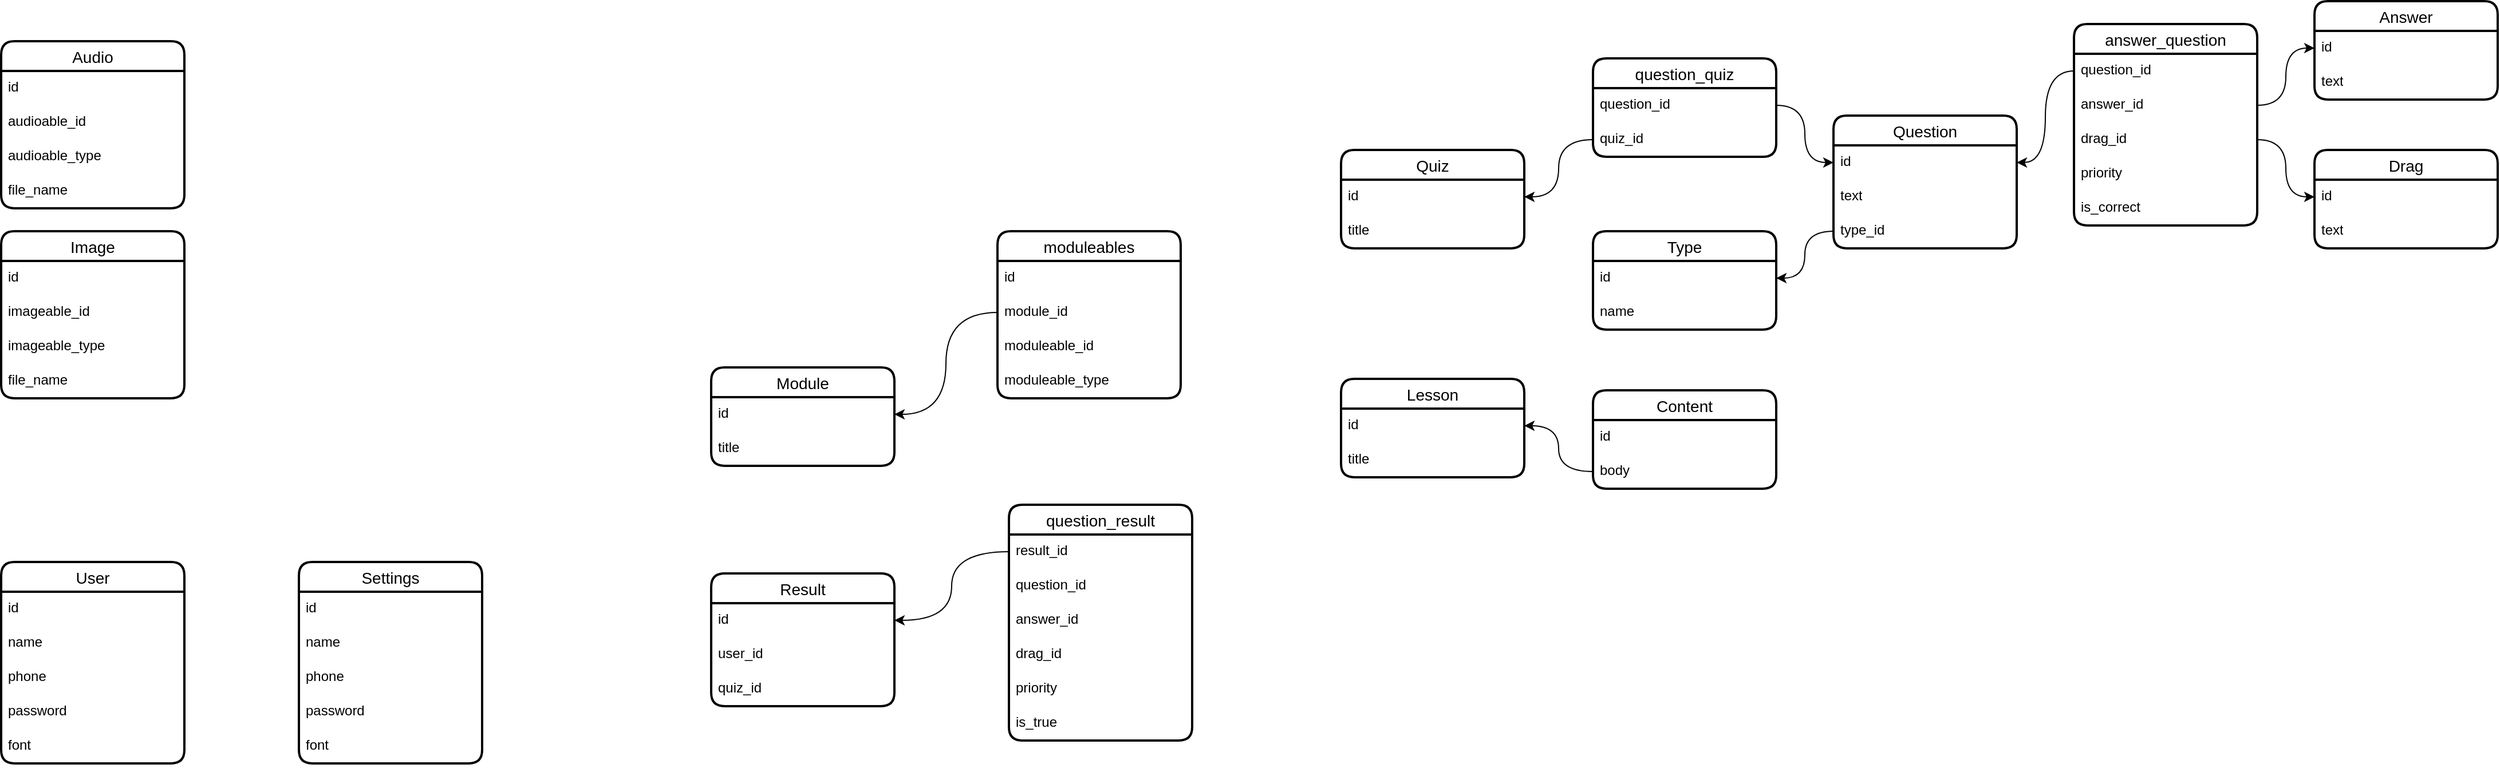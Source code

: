<mxfile version="22.0.4" type="github">
  <diagram name="Страница — 1" id="l952tXTDJv2I5u81VP_P">
    <mxGraphModel dx="1509" dy="789" grid="1" gridSize="10" guides="1" tooltips="1" connect="1" arrows="1" fold="1" page="1" pageScale="1" pageWidth="827" pageHeight="1169" math="0" shadow="0">
      <root>
        <mxCell id="0" />
        <mxCell id="1" parent="0" />
        <mxCell id="5lU2MvCnA9rc4x8VBAlA-1" value="User" style="swimlane;fontStyle=0;childLayout=stackLayout;horizontal=1;startSize=26;horizontalStack=0;resizeParent=1;resizeParentMax=0;resizeLast=0;collapsible=1;marginBottom=0;align=center;fontSize=14;strokeWidth=2;rounded=1;shadow=0;glass=0;swimlaneLine=1;" parent="1" vertex="1">
          <mxGeometry x="120" y="570" width="160" height="176" as="geometry" />
        </mxCell>
        <mxCell id="5lU2MvCnA9rc4x8VBAlA-2" value="id" style="text;strokeColor=none;fillColor=none;spacingLeft=4;spacingRight=4;overflow=hidden;rotatable=0;points=[[0,0.5],[1,0.5]];portConstraint=eastwest;fontSize=12;whiteSpace=wrap;html=1;" parent="5lU2MvCnA9rc4x8VBAlA-1" vertex="1">
          <mxGeometry y="26" width="160" height="30" as="geometry" />
        </mxCell>
        <mxCell id="5lU2MvCnA9rc4x8VBAlA-3" value="name" style="text;strokeColor=none;fillColor=none;spacingLeft=4;spacingRight=4;overflow=hidden;rotatable=0;points=[[0,0.5],[1,0.5]];portConstraint=eastwest;fontSize=12;whiteSpace=wrap;html=1;" parent="5lU2MvCnA9rc4x8VBAlA-1" vertex="1">
          <mxGeometry y="56" width="160" height="30" as="geometry" />
        </mxCell>
        <mxCell id="5lU2MvCnA9rc4x8VBAlA-4" value="phone" style="text;strokeColor=none;fillColor=none;spacingLeft=4;spacingRight=4;overflow=hidden;rotatable=0;points=[[0,0.5],[1,0.5]];portConstraint=eastwest;fontSize=12;whiteSpace=wrap;html=1;" parent="5lU2MvCnA9rc4x8VBAlA-1" vertex="1">
          <mxGeometry y="86" width="160" height="30" as="geometry" />
        </mxCell>
        <mxCell id="5lU2MvCnA9rc4x8VBAlA-5" value="password" style="text;strokeColor=none;fillColor=none;spacingLeft=4;spacingRight=4;overflow=hidden;rotatable=0;points=[[0,0.5],[1,0.5]];portConstraint=eastwest;fontSize=12;whiteSpace=wrap;html=1;" parent="5lU2MvCnA9rc4x8VBAlA-1" vertex="1">
          <mxGeometry y="116" width="160" height="30" as="geometry" />
        </mxCell>
        <mxCell id="5lU2MvCnA9rc4x8VBAlA-9" value="font" style="text;strokeColor=none;fillColor=none;spacingLeft=4;spacingRight=4;overflow=hidden;rotatable=0;points=[[0,0.5],[1,0.5]];portConstraint=eastwest;fontSize=12;whiteSpace=wrap;html=1;" parent="5lU2MvCnA9rc4x8VBAlA-1" vertex="1">
          <mxGeometry y="146" width="160" height="30" as="geometry" />
        </mxCell>
        <mxCell id="5lU2MvCnA9rc4x8VBAlA-10" value="Settings" style="swimlane;fontStyle=0;childLayout=stackLayout;horizontal=1;startSize=26;horizontalStack=0;resizeParent=1;resizeParentMax=0;resizeLast=0;collapsible=1;marginBottom=0;align=center;fontSize=14;strokeWidth=2;rounded=1;shadow=0;glass=0;swimlaneLine=1;" parent="1" vertex="1">
          <mxGeometry x="380" y="570" width="160" height="176" as="geometry" />
        </mxCell>
        <mxCell id="5lU2MvCnA9rc4x8VBAlA-11" value="id" style="text;strokeColor=none;fillColor=none;spacingLeft=4;spacingRight=4;overflow=hidden;rotatable=0;points=[[0,0.5],[1,0.5]];portConstraint=eastwest;fontSize=12;whiteSpace=wrap;html=1;" parent="5lU2MvCnA9rc4x8VBAlA-10" vertex="1">
          <mxGeometry y="26" width="160" height="30" as="geometry" />
        </mxCell>
        <mxCell id="5lU2MvCnA9rc4x8VBAlA-12" value="name" style="text;strokeColor=none;fillColor=none;spacingLeft=4;spacingRight=4;overflow=hidden;rotatable=0;points=[[0,0.5],[1,0.5]];portConstraint=eastwest;fontSize=12;whiteSpace=wrap;html=1;" parent="5lU2MvCnA9rc4x8VBAlA-10" vertex="1">
          <mxGeometry y="56" width="160" height="30" as="geometry" />
        </mxCell>
        <mxCell id="5lU2MvCnA9rc4x8VBAlA-13" value="phone" style="text;strokeColor=none;fillColor=none;spacingLeft=4;spacingRight=4;overflow=hidden;rotatable=0;points=[[0,0.5],[1,0.5]];portConstraint=eastwest;fontSize=12;whiteSpace=wrap;html=1;" parent="5lU2MvCnA9rc4x8VBAlA-10" vertex="1">
          <mxGeometry y="86" width="160" height="30" as="geometry" />
        </mxCell>
        <mxCell id="5lU2MvCnA9rc4x8VBAlA-14" value="password" style="text;strokeColor=none;fillColor=none;spacingLeft=4;spacingRight=4;overflow=hidden;rotatable=0;points=[[0,0.5],[1,0.5]];portConstraint=eastwest;fontSize=12;whiteSpace=wrap;html=1;" parent="5lU2MvCnA9rc4x8VBAlA-10" vertex="1">
          <mxGeometry y="116" width="160" height="30" as="geometry" />
        </mxCell>
        <mxCell id="5lU2MvCnA9rc4x8VBAlA-15" value="font" style="text;strokeColor=none;fillColor=none;spacingLeft=4;spacingRight=4;overflow=hidden;rotatable=0;points=[[0,0.5],[1,0.5]];portConstraint=eastwest;fontSize=12;whiteSpace=wrap;html=1;" parent="5lU2MvCnA9rc4x8VBAlA-10" vertex="1">
          <mxGeometry y="146" width="160" height="30" as="geometry" />
        </mxCell>
        <mxCell id="5lU2MvCnA9rc4x8VBAlA-16" value="Question" style="swimlane;fontStyle=0;childLayout=stackLayout;horizontal=1;startSize=26;horizontalStack=0;resizeParent=1;resizeParentMax=0;resizeLast=0;collapsible=1;marginBottom=0;align=center;fontSize=14;strokeWidth=2;rounded=1;shadow=0;glass=0;swimlaneLine=1;" parent="1" vertex="1">
          <mxGeometry x="1720" y="180" width="160" height="116" as="geometry" />
        </mxCell>
        <mxCell id="5lU2MvCnA9rc4x8VBAlA-17" value="id" style="text;strokeColor=none;fillColor=none;spacingLeft=4;spacingRight=4;overflow=hidden;rotatable=0;points=[[0,0.5],[1,0.5]];portConstraint=eastwest;fontSize=12;whiteSpace=wrap;html=1;" parent="5lU2MvCnA9rc4x8VBAlA-16" vertex="1">
          <mxGeometry y="26" width="160" height="30" as="geometry" />
        </mxCell>
        <mxCell id="5lU2MvCnA9rc4x8VBAlA-18" value="text" style="text;strokeColor=none;fillColor=none;spacingLeft=4;spacingRight=4;overflow=hidden;rotatable=0;points=[[0,0.5],[1,0.5]];portConstraint=eastwest;fontSize=12;whiteSpace=wrap;html=1;" parent="5lU2MvCnA9rc4x8VBAlA-16" vertex="1">
          <mxGeometry y="56" width="160" height="30" as="geometry" />
        </mxCell>
        <mxCell id="5lU2MvCnA9rc4x8VBAlA-31" value="type_id" style="text;strokeColor=none;fillColor=none;spacingLeft=4;spacingRight=4;overflow=hidden;rotatable=0;points=[[0,0.5],[1,0.5]];portConstraint=eastwest;fontSize=12;whiteSpace=wrap;html=1;" parent="5lU2MvCnA9rc4x8VBAlA-16" vertex="1">
          <mxGeometry y="86" width="160" height="30" as="geometry" />
        </mxCell>
        <mxCell id="5lU2MvCnA9rc4x8VBAlA-22" value="Answer" style="swimlane;fontStyle=0;childLayout=stackLayout;horizontal=1;startSize=26;horizontalStack=0;resizeParent=1;resizeParentMax=0;resizeLast=0;collapsible=1;marginBottom=0;align=center;fontSize=14;strokeWidth=2;rounded=1;shadow=0;glass=0;swimlaneLine=1;" parent="1" vertex="1">
          <mxGeometry x="2140" y="80" width="160" height="86" as="geometry" />
        </mxCell>
        <mxCell id="5lU2MvCnA9rc4x8VBAlA-23" value="id" style="text;strokeColor=none;fillColor=none;spacingLeft=4;spacingRight=4;overflow=hidden;rotatable=0;points=[[0,0.5],[1,0.5]];portConstraint=eastwest;fontSize=12;whiteSpace=wrap;html=1;" parent="5lU2MvCnA9rc4x8VBAlA-22" vertex="1">
          <mxGeometry y="26" width="160" height="30" as="geometry" />
        </mxCell>
        <mxCell id="5lU2MvCnA9rc4x8VBAlA-24" value="text" style="text;strokeColor=none;fillColor=none;spacingLeft=4;spacingRight=4;overflow=hidden;rotatable=0;points=[[0,0.5],[1,0.5]];portConstraint=eastwest;fontSize=12;whiteSpace=wrap;html=1;" parent="5lU2MvCnA9rc4x8VBAlA-22" vertex="1">
          <mxGeometry y="56" width="160" height="30" as="geometry" />
        </mxCell>
        <mxCell id="5lU2MvCnA9rc4x8VBAlA-25" value="answer_question" style="swimlane;fontStyle=0;childLayout=stackLayout;horizontal=1;startSize=26;horizontalStack=0;resizeParent=1;resizeParentMax=0;resizeLast=0;collapsible=1;marginBottom=0;align=center;fontSize=14;strokeWidth=2;rounded=1;shadow=0;glass=0;swimlaneLine=1;" parent="1" vertex="1">
          <mxGeometry x="1930" y="100" width="160" height="176" as="geometry" />
        </mxCell>
        <mxCell id="5lU2MvCnA9rc4x8VBAlA-26" value="question_id" style="text;strokeColor=none;fillColor=none;spacingLeft=4;spacingRight=4;overflow=hidden;rotatable=0;points=[[0,0.5],[1,0.5]];portConstraint=eastwest;fontSize=12;whiteSpace=wrap;html=1;" parent="5lU2MvCnA9rc4x8VBAlA-25" vertex="1">
          <mxGeometry y="26" width="160" height="30" as="geometry" />
        </mxCell>
        <mxCell id="5lU2MvCnA9rc4x8VBAlA-27" value="answer_id" style="text;strokeColor=none;fillColor=none;spacingLeft=4;spacingRight=4;overflow=hidden;rotatable=0;points=[[0,0.5],[1,0.5]];portConstraint=eastwest;fontSize=12;whiteSpace=wrap;html=1;" parent="5lU2MvCnA9rc4x8VBAlA-25" vertex="1">
          <mxGeometry y="56" width="160" height="30" as="geometry" />
        </mxCell>
        <mxCell id="5lU2MvCnA9rc4x8VBAlA-38" value="drag_id" style="text;strokeColor=none;fillColor=none;spacingLeft=4;spacingRight=4;overflow=hidden;rotatable=0;points=[[0,0.5],[1,0.5]];portConstraint=eastwest;fontSize=12;whiteSpace=wrap;html=1;" parent="5lU2MvCnA9rc4x8VBAlA-25" vertex="1">
          <mxGeometry y="86" width="160" height="30" as="geometry" />
        </mxCell>
        <mxCell id="5lU2MvCnA9rc4x8VBAlA-37" value="priority" style="text;strokeColor=none;fillColor=none;spacingLeft=4;spacingRight=4;overflow=hidden;rotatable=0;points=[[0,0.5],[1,0.5]];portConstraint=eastwest;fontSize=12;whiteSpace=wrap;html=1;" parent="5lU2MvCnA9rc4x8VBAlA-25" vertex="1">
          <mxGeometry y="116" width="160" height="30" as="geometry" />
        </mxCell>
        <mxCell id="5lU2MvCnA9rc4x8VBAlA-28" value="is_correct" style="text;strokeColor=none;fillColor=none;spacingLeft=4;spacingRight=4;overflow=hidden;rotatable=0;points=[[0,0.5],[1,0.5]];portConstraint=eastwest;fontSize=12;whiteSpace=wrap;html=1;" parent="5lU2MvCnA9rc4x8VBAlA-25" vertex="1">
          <mxGeometry y="146" width="160" height="30" as="geometry" />
        </mxCell>
        <mxCell id="5lU2MvCnA9rc4x8VBAlA-29" style="edgeStyle=orthogonalEdgeStyle;rounded=0;orthogonalLoop=1;jettySize=auto;html=1;entryX=1;entryY=0.5;entryDx=0;entryDy=0;curved=1;" parent="1" source="5lU2MvCnA9rc4x8VBAlA-26" target="5lU2MvCnA9rc4x8VBAlA-17" edge="1">
          <mxGeometry relative="1" as="geometry" />
        </mxCell>
        <mxCell id="5lU2MvCnA9rc4x8VBAlA-30" style="edgeStyle=orthogonalEdgeStyle;rounded=0;orthogonalLoop=1;jettySize=auto;html=1;entryX=0;entryY=0.5;entryDx=0;entryDy=0;curved=1;" parent="1" source="5lU2MvCnA9rc4x8VBAlA-27" target="5lU2MvCnA9rc4x8VBAlA-23" edge="1">
          <mxGeometry relative="1" as="geometry" />
        </mxCell>
        <mxCell id="5lU2MvCnA9rc4x8VBAlA-32" value="Type" style="swimlane;fontStyle=0;childLayout=stackLayout;horizontal=1;startSize=26;horizontalStack=0;resizeParent=1;resizeParentMax=0;resizeLast=0;collapsible=1;marginBottom=0;align=center;fontSize=14;strokeWidth=2;rounded=1;shadow=0;glass=0;swimlaneLine=1;" parent="1" vertex="1">
          <mxGeometry x="1510" y="281" width="160" height="86" as="geometry" />
        </mxCell>
        <mxCell id="5lU2MvCnA9rc4x8VBAlA-33" value="id" style="text;strokeColor=none;fillColor=none;spacingLeft=4;spacingRight=4;overflow=hidden;rotatable=0;points=[[0,0.5],[1,0.5]];portConstraint=eastwest;fontSize=12;whiteSpace=wrap;html=1;" parent="5lU2MvCnA9rc4x8VBAlA-32" vertex="1">
          <mxGeometry y="26" width="160" height="30" as="geometry" />
        </mxCell>
        <mxCell id="5lU2MvCnA9rc4x8VBAlA-34" value="name" style="text;strokeColor=none;fillColor=none;spacingLeft=4;spacingRight=4;overflow=hidden;rotatable=0;points=[[0,0.5],[1,0.5]];portConstraint=eastwest;fontSize=12;whiteSpace=wrap;html=1;" parent="5lU2MvCnA9rc4x8VBAlA-32" vertex="1">
          <mxGeometry y="56" width="160" height="30" as="geometry" />
        </mxCell>
        <mxCell id="5lU2MvCnA9rc4x8VBAlA-36" style="edgeStyle=orthogonalEdgeStyle;rounded=0;orthogonalLoop=1;jettySize=auto;html=1;entryX=1;entryY=0.5;entryDx=0;entryDy=0;curved=1;" parent="1" source="5lU2MvCnA9rc4x8VBAlA-31" target="5lU2MvCnA9rc4x8VBAlA-33" edge="1">
          <mxGeometry relative="1" as="geometry" />
        </mxCell>
        <mxCell id="5lU2MvCnA9rc4x8VBAlA-39" value="Quiz" style="swimlane;fontStyle=0;childLayout=stackLayout;horizontal=1;startSize=26;horizontalStack=0;resizeParent=1;resizeParentMax=0;resizeLast=0;collapsible=1;marginBottom=0;align=center;fontSize=14;strokeWidth=2;rounded=1;shadow=0;glass=0;swimlaneLine=1;" parent="1" vertex="1">
          <mxGeometry x="1290" y="210" width="160" height="86" as="geometry" />
        </mxCell>
        <mxCell id="5lU2MvCnA9rc4x8VBAlA-40" value="id" style="text;strokeColor=none;fillColor=none;spacingLeft=4;spacingRight=4;overflow=hidden;rotatable=0;points=[[0,0.5],[1,0.5]];portConstraint=eastwest;fontSize=12;whiteSpace=wrap;html=1;" parent="5lU2MvCnA9rc4x8VBAlA-39" vertex="1">
          <mxGeometry y="26" width="160" height="30" as="geometry" />
        </mxCell>
        <mxCell id="5lU2MvCnA9rc4x8VBAlA-41" value="title" style="text;strokeColor=none;fillColor=none;spacingLeft=4;spacingRight=4;overflow=hidden;rotatable=0;points=[[0,0.5],[1,0.5]];portConstraint=eastwest;fontSize=12;whiteSpace=wrap;html=1;" parent="5lU2MvCnA9rc4x8VBAlA-39" vertex="1">
          <mxGeometry y="56" width="160" height="30" as="geometry" />
        </mxCell>
        <mxCell id="5lU2MvCnA9rc4x8VBAlA-43" value="question_quiz" style="swimlane;fontStyle=0;childLayout=stackLayout;horizontal=1;startSize=26;horizontalStack=0;resizeParent=1;resizeParentMax=0;resizeLast=0;collapsible=1;marginBottom=0;align=center;fontSize=14;strokeWidth=2;rounded=1;shadow=0;glass=0;swimlaneLine=1;" parent="1" vertex="1">
          <mxGeometry x="1510" y="130" width="160" height="86" as="geometry" />
        </mxCell>
        <mxCell id="5lU2MvCnA9rc4x8VBAlA-44" value="question_id" style="text;strokeColor=none;fillColor=none;spacingLeft=4;spacingRight=4;overflow=hidden;rotatable=0;points=[[0,0.5],[1,0.5]];portConstraint=eastwest;fontSize=12;whiteSpace=wrap;html=1;" parent="5lU2MvCnA9rc4x8VBAlA-43" vertex="1">
          <mxGeometry y="26" width="160" height="30" as="geometry" />
        </mxCell>
        <mxCell id="5lU2MvCnA9rc4x8VBAlA-45" value="quiz_id" style="text;strokeColor=none;fillColor=none;spacingLeft=4;spacingRight=4;overflow=hidden;rotatable=0;points=[[0,0.5],[1,0.5]];portConstraint=eastwest;fontSize=12;whiteSpace=wrap;html=1;" parent="5lU2MvCnA9rc4x8VBAlA-43" vertex="1">
          <mxGeometry y="56" width="160" height="30" as="geometry" />
        </mxCell>
        <mxCell id="5lU2MvCnA9rc4x8VBAlA-46" style="edgeStyle=orthogonalEdgeStyle;rounded=0;orthogonalLoop=1;jettySize=auto;html=1;entryX=0;entryY=0.5;entryDx=0;entryDy=0;curved=1;" parent="1" source="5lU2MvCnA9rc4x8VBAlA-44" target="5lU2MvCnA9rc4x8VBAlA-17" edge="1">
          <mxGeometry relative="1" as="geometry" />
        </mxCell>
        <mxCell id="5lU2MvCnA9rc4x8VBAlA-47" style="edgeStyle=orthogonalEdgeStyle;rounded=0;orthogonalLoop=1;jettySize=auto;html=1;entryX=1;entryY=0.5;entryDx=0;entryDy=0;curved=1;" parent="1" source="5lU2MvCnA9rc4x8VBAlA-45" target="5lU2MvCnA9rc4x8VBAlA-40" edge="1">
          <mxGeometry relative="1" as="geometry" />
        </mxCell>
        <mxCell id="5lU2MvCnA9rc4x8VBAlA-48" value="Drag" style="swimlane;fontStyle=0;childLayout=stackLayout;horizontal=1;startSize=26;horizontalStack=0;resizeParent=1;resizeParentMax=0;resizeLast=0;collapsible=1;marginBottom=0;align=center;fontSize=14;strokeWidth=2;rounded=1;shadow=0;glass=0;swimlaneLine=1;" parent="1" vertex="1">
          <mxGeometry x="2140" y="210" width="160" height="86" as="geometry" />
        </mxCell>
        <mxCell id="5lU2MvCnA9rc4x8VBAlA-49" value="id" style="text;strokeColor=none;fillColor=none;spacingLeft=4;spacingRight=4;overflow=hidden;rotatable=0;points=[[0,0.5],[1,0.5]];portConstraint=eastwest;fontSize=12;whiteSpace=wrap;html=1;" parent="5lU2MvCnA9rc4x8VBAlA-48" vertex="1">
          <mxGeometry y="26" width="160" height="30" as="geometry" />
        </mxCell>
        <mxCell id="5lU2MvCnA9rc4x8VBAlA-50" value="text" style="text;strokeColor=none;fillColor=none;spacingLeft=4;spacingRight=4;overflow=hidden;rotatable=0;points=[[0,0.5],[1,0.5]];portConstraint=eastwest;fontSize=12;whiteSpace=wrap;html=1;" parent="5lU2MvCnA9rc4x8VBAlA-48" vertex="1">
          <mxGeometry y="56" width="160" height="30" as="geometry" />
        </mxCell>
        <mxCell id="5lU2MvCnA9rc4x8VBAlA-52" style="edgeStyle=orthogonalEdgeStyle;rounded=0;orthogonalLoop=1;jettySize=auto;html=1;entryX=0;entryY=0.5;entryDx=0;entryDy=0;curved=1;" parent="1" source="5lU2MvCnA9rc4x8VBAlA-38" target="5lU2MvCnA9rc4x8VBAlA-49" edge="1">
          <mxGeometry relative="1" as="geometry" />
        </mxCell>
        <mxCell id="5lU2MvCnA9rc4x8VBAlA-53" value="Audio" style="swimlane;fontStyle=0;childLayout=stackLayout;horizontal=1;startSize=26;horizontalStack=0;resizeParent=1;resizeParentMax=0;resizeLast=0;collapsible=1;marginBottom=0;align=center;fontSize=14;strokeWidth=2;rounded=1;shadow=0;glass=0;swimlaneLine=1;" parent="1" vertex="1">
          <mxGeometry x="120" y="115" width="160" height="146" as="geometry" />
        </mxCell>
        <mxCell id="5lU2MvCnA9rc4x8VBAlA-54" value="id" style="text;strokeColor=none;fillColor=none;spacingLeft=4;spacingRight=4;overflow=hidden;rotatable=0;points=[[0,0.5],[1,0.5]];portConstraint=eastwest;fontSize=12;whiteSpace=wrap;html=1;" parent="5lU2MvCnA9rc4x8VBAlA-53" vertex="1">
          <mxGeometry y="26" width="160" height="30" as="geometry" />
        </mxCell>
        <mxCell id="5lU2MvCnA9rc4x8VBAlA-55" value="audioable_id" style="text;strokeColor=none;fillColor=none;spacingLeft=4;spacingRight=4;overflow=hidden;rotatable=0;points=[[0,0.5],[1,0.5]];portConstraint=eastwest;fontSize=12;whiteSpace=wrap;html=1;" parent="5lU2MvCnA9rc4x8VBAlA-53" vertex="1">
          <mxGeometry y="56" width="160" height="30" as="geometry" />
        </mxCell>
        <mxCell id="5lU2MvCnA9rc4x8VBAlA-56" value="audioable_type" style="text;strokeColor=none;fillColor=none;spacingLeft=4;spacingRight=4;overflow=hidden;rotatable=0;points=[[0,0.5],[1,0.5]];portConstraint=eastwest;fontSize=12;whiteSpace=wrap;html=1;" parent="5lU2MvCnA9rc4x8VBAlA-53" vertex="1">
          <mxGeometry y="86" width="160" height="30" as="geometry" />
        </mxCell>
        <mxCell id="5lU2MvCnA9rc4x8VBAlA-57" value="file_name" style="text;strokeColor=none;fillColor=none;spacingLeft=4;spacingRight=4;overflow=hidden;rotatable=0;points=[[0,0.5],[1,0.5]];portConstraint=eastwest;fontSize=12;whiteSpace=wrap;html=1;" parent="5lU2MvCnA9rc4x8VBAlA-53" vertex="1">
          <mxGeometry y="116" width="160" height="30" as="geometry" />
        </mxCell>
        <mxCell id="cyeEAOcGzKLk-wOIlBgN-1" value="Image" style="swimlane;fontStyle=0;childLayout=stackLayout;horizontal=1;startSize=26;horizontalStack=0;resizeParent=1;resizeParentMax=0;resizeLast=0;collapsible=1;marginBottom=0;align=center;fontSize=14;strokeWidth=2;rounded=1;shadow=0;glass=0;swimlaneLine=1;" vertex="1" parent="1">
          <mxGeometry x="120" y="281" width="160" height="146" as="geometry" />
        </mxCell>
        <mxCell id="cyeEAOcGzKLk-wOIlBgN-2" value="id" style="text;strokeColor=none;fillColor=none;spacingLeft=4;spacingRight=4;overflow=hidden;rotatable=0;points=[[0,0.5],[1,0.5]];portConstraint=eastwest;fontSize=12;whiteSpace=wrap;html=1;" vertex="1" parent="cyeEAOcGzKLk-wOIlBgN-1">
          <mxGeometry y="26" width="160" height="30" as="geometry" />
        </mxCell>
        <mxCell id="cyeEAOcGzKLk-wOIlBgN-3" value="imageable_id" style="text;strokeColor=none;fillColor=none;spacingLeft=4;spacingRight=4;overflow=hidden;rotatable=0;points=[[0,0.5],[1,0.5]];portConstraint=eastwest;fontSize=12;whiteSpace=wrap;html=1;" vertex="1" parent="cyeEAOcGzKLk-wOIlBgN-1">
          <mxGeometry y="56" width="160" height="30" as="geometry" />
        </mxCell>
        <mxCell id="cyeEAOcGzKLk-wOIlBgN-4" value="imageable_type" style="text;strokeColor=none;fillColor=none;spacingLeft=4;spacingRight=4;overflow=hidden;rotatable=0;points=[[0,0.5],[1,0.5]];portConstraint=eastwest;fontSize=12;whiteSpace=wrap;html=1;" vertex="1" parent="cyeEAOcGzKLk-wOIlBgN-1">
          <mxGeometry y="86" width="160" height="30" as="geometry" />
        </mxCell>
        <mxCell id="cyeEAOcGzKLk-wOIlBgN-5" value="file_name" style="text;strokeColor=none;fillColor=none;spacingLeft=4;spacingRight=4;overflow=hidden;rotatable=0;points=[[0,0.5],[1,0.5]];portConstraint=eastwest;fontSize=12;whiteSpace=wrap;html=1;" vertex="1" parent="cyeEAOcGzKLk-wOIlBgN-1">
          <mxGeometry y="116" width="160" height="30" as="geometry" />
        </mxCell>
        <mxCell id="cyeEAOcGzKLk-wOIlBgN-6" value="Module" style="swimlane;fontStyle=0;childLayout=stackLayout;horizontal=1;startSize=26;horizontalStack=0;resizeParent=1;resizeParentMax=0;resizeLast=0;collapsible=1;marginBottom=0;align=center;fontSize=14;strokeWidth=2;rounded=1;shadow=0;glass=0;swimlaneLine=1;" vertex="1" parent="1">
          <mxGeometry x="740" y="400" width="160" height="86" as="geometry" />
        </mxCell>
        <mxCell id="cyeEAOcGzKLk-wOIlBgN-7" value="id" style="text;strokeColor=none;fillColor=none;spacingLeft=4;spacingRight=4;overflow=hidden;rotatable=0;points=[[0,0.5],[1,0.5]];portConstraint=eastwest;fontSize=12;whiteSpace=wrap;html=1;" vertex="1" parent="cyeEAOcGzKLk-wOIlBgN-6">
          <mxGeometry y="26" width="160" height="30" as="geometry" />
        </mxCell>
        <mxCell id="cyeEAOcGzKLk-wOIlBgN-8" value="title" style="text;strokeColor=none;fillColor=none;spacingLeft=4;spacingRight=4;overflow=hidden;rotatable=0;points=[[0,0.5],[1,0.5]];portConstraint=eastwest;fontSize=12;whiteSpace=wrap;html=1;" vertex="1" parent="cyeEAOcGzKLk-wOIlBgN-6">
          <mxGeometry y="56" width="160" height="30" as="geometry" />
        </mxCell>
        <mxCell id="cyeEAOcGzKLk-wOIlBgN-17" value="Lesson" style="swimlane;fontStyle=0;childLayout=stackLayout;horizontal=1;startSize=26;horizontalStack=0;resizeParent=1;resizeParentMax=0;resizeLast=0;collapsible=1;marginBottom=0;align=center;fontSize=14;strokeWidth=2;rounded=1;shadow=0;glass=0;swimlaneLine=1;" vertex="1" parent="1">
          <mxGeometry x="1290" y="410" width="160" height="86" as="geometry" />
        </mxCell>
        <mxCell id="cyeEAOcGzKLk-wOIlBgN-18" value="id" style="text;strokeColor=none;fillColor=none;spacingLeft=4;spacingRight=4;overflow=hidden;rotatable=0;points=[[0,0.5],[1,0.5]];portConstraint=eastwest;fontSize=12;whiteSpace=wrap;html=1;" vertex="1" parent="cyeEAOcGzKLk-wOIlBgN-17">
          <mxGeometry y="26" width="160" height="30" as="geometry" />
        </mxCell>
        <mxCell id="cyeEAOcGzKLk-wOIlBgN-20" value="title" style="text;strokeColor=none;fillColor=none;spacingLeft=4;spacingRight=4;overflow=hidden;rotatable=0;points=[[0,0.5],[1,0.5]];portConstraint=eastwest;fontSize=12;whiteSpace=wrap;html=1;" vertex="1" parent="cyeEAOcGzKLk-wOIlBgN-17">
          <mxGeometry y="56" width="160" height="30" as="geometry" />
        </mxCell>
        <mxCell id="cyeEAOcGzKLk-wOIlBgN-22" value="moduleables" style="swimlane;fontStyle=0;childLayout=stackLayout;horizontal=1;startSize=26;horizontalStack=0;resizeParent=1;resizeParentMax=0;resizeLast=0;collapsible=1;marginBottom=0;align=center;fontSize=14;strokeWidth=2;rounded=1;shadow=0;glass=0;swimlaneLine=1;" vertex="1" parent="1">
          <mxGeometry x="990" y="281" width="160" height="146" as="geometry" />
        </mxCell>
        <mxCell id="cyeEAOcGzKLk-wOIlBgN-23" value="id" style="text;strokeColor=none;fillColor=none;spacingLeft=4;spacingRight=4;overflow=hidden;rotatable=0;points=[[0,0.5],[1,0.5]];portConstraint=eastwest;fontSize=12;whiteSpace=wrap;html=1;" vertex="1" parent="cyeEAOcGzKLk-wOIlBgN-22">
          <mxGeometry y="26" width="160" height="30" as="geometry" />
        </mxCell>
        <mxCell id="cyeEAOcGzKLk-wOIlBgN-24" value="module_id" style="text;strokeColor=none;fillColor=none;spacingLeft=4;spacingRight=4;overflow=hidden;rotatable=0;points=[[0,0.5],[1,0.5]];portConstraint=eastwest;fontSize=12;whiteSpace=wrap;html=1;" vertex="1" parent="cyeEAOcGzKLk-wOIlBgN-22">
          <mxGeometry y="56" width="160" height="30" as="geometry" />
        </mxCell>
        <mxCell id="cyeEAOcGzKLk-wOIlBgN-25" value="moduleable_id" style="text;strokeColor=none;fillColor=none;spacingLeft=4;spacingRight=4;overflow=hidden;rotatable=0;points=[[0,0.5],[1,0.5]];portConstraint=eastwest;fontSize=12;whiteSpace=wrap;html=1;" vertex="1" parent="cyeEAOcGzKLk-wOIlBgN-22">
          <mxGeometry y="86" width="160" height="30" as="geometry" />
        </mxCell>
        <mxCell id="cyeEAOcGzKLk-wOIlBgN-26" value="moduleable_type" style="text;strokeColor=none;fillColor=none;spacingLeft=4;spacingRight=4;overflow=hidden;rotatable=0;points=[[0,0.5],[1,0.5]];portConstraint=eastwest;fontSize=12;whiteSpace=wrap;html=1;" vertex="1" parent="cyeEAOcGzKLk-wOIlBgN-22">
          <mxGeometry y="116" width="160" height="30" as="geometry" />
        </mxCell>
        <mxCell id="cyeEAOcGzKLk-wOIlBgN-27" style="edgeStyle=orthogonalEdgeStyle;rounded=0;orthogonalLoop=1;jettySize=auto;html=1;entryX=1;entryY=0.5;entryDx=0;entryDy=0;curved=1;" edge="1" parent="1" source="cyeEAOcGzKLk-wOIlBgN-24" target="cyeEAOcGzKLk-wOIlBgN-7">
          <mxGeometry relative="1" as="geometry" />
        </mxCell>
        <mxCell id="cyeEAOcGzKLk-wOIlBgN-28" value="Content" style="swimlane;fontStyle=0;childLayout=stackLayout;horizontal=1;startSize=26;horizontalStack=0;resizeParent=1;resizeParentMax=0;resizeLast=0;collapsible=1;marginBottom=0;align=center;fontSize=14;strokeWidth=2;rounded=1;shadow=0;glass=0;swimlaneLine=1;" vertex="1" parent="1">
          <mxGeometry x="1510" y="420" width="160" height="86" as="geometry" />
        </mxCell>
        <mxCell id="cyeEAOcGzKLk-wOIlBgN-29" value="id" style="text;strokeColor=none;fillColor=none;spacingLeft=4;spacingRight=4;overflow=hidden;rotatable=0;points=[[0,0.5],[1,0.5]];portConstraint=eastwest;fontSize=12;whiteSpace=wrap;html=1;" vertex="1" parent="cyeEAOcGzKLk-wOIlBgN-28">
          <mxGeometry y="26" width="160" height="30" as="geometry" />
        </mxCell>
        <mxCell id="cyeEAOcGzKLk-wOIlBgN-30" value="body" style="text;strokeColor=none;fillColor=none;spacingLeft=4;spacingRight=4;overflow=hidden;rotatable=0;points=[[0,0.5],[1,0.5]];portConstraint=eastwest;fontSize=12;whiteSpace=wrap;html=1;" vertex="1" parent="cyeEAOcGzKLk-wOIlBgN-28">
          <mxGeometry y="56" width="160" height="30" as="geometry" />
        </mxCell>
        <mxCell id="cyeEAOcGzKLk-wOIlBgN-31" style="edgeStyle=orthogonalEdgeStyle;rounded=0;orthogonalLoop=1;jettySize=auto;html=1;entryX=1;entryY=0.5;entryDx=0;entryDy=0;curved=1;" edge="1" parent="1" source="cyeEAOcGzKLk-wOIlBgN-30" target="cyeEAOcGzKLk-wOIlBgN-18">
          <mxGeometry relative="1" as="geometry" />
        </mxCell>
        <mxCell id="cyeEAOcGzKLk-wOIlBgN-32" value="Result" style="swimlane;fontStyle=0;childLayout=stackLayout;horizontal=1;startSize=26;horizontalStack=0;resizeParent=1;resizeParentMax=0;resizeLast=0;collapsible=1;marginBottom=0;align=center;fontSize=14;strokeWidth=2;rounded=1;shadow=0;glass=0;swimlaneLine=1;" vertex="1" parent="1">
          <mxGeometry x="740" y="580" width="160" height="116" as="geometry" />
        </mxCell>
        <mxCell id="cyeEAOcGzKLk-wOIlBgN-33" value="id" style="text;strokeColor=none;fillColor=none;spacingLeft=4;spacingRight=4;overflow=hidden;rotatable=0;points=[[0,0.5],[1,0.5]];portConstraint=eastwest;fontSize=12;whiteSpace=wrap;html=1;" vertex="1" parent="cyeEAOcGzKLk-wOIlBgN-32">
          <mxGeometry y="26" width="160" height="30" as="geometry" />
        </mxCell>
        <mxCell id="cyeEAOcGzKLk-wOIlBgN-34" value="user_id" style="text;strokeColor=none;fillColor=none;spacingLeft=4;spacingRight=4;overflow=hidden;rotatable=0;points=[[0,0.5],[1,0.5]];portConstraint=eastwest;fontSize=12;whiteSpace=wrap;html=1;" vertex="1" parent="cyeEAOcGzKLk-wOIlBgN-32">
          <mxGeometry y="56" width="160" height="30" as="geometry" />
        </mxCell>
        <mxCell id="cyeEAOcGzKLk-wOIlBgN-35" value="quiz_id" style="text;strokeColor=none;fillColor=none;spacingLeft=4;spacingRight=4;overflow=hidden;rotatable=0;points=[[0,0.5],[1,0.5]];portConstraint=eastwest;fontSize=12;whiteSpace=wrap;html=1;" vertex="1" parent="cyeEAOcGzKLk-wOIlBgN-32">
          <mxGeometry y="86" width="160" height="30" as="geometry" />
        </mxCell>
        <mxCell id="cyeEAOcGzKLk-wOIlBgN-38" value="question_result" style="swimlane;fontStyle=0;childLayout=stackLayout;horizontal=1;startSize=26;horizontalStack=0;resizeParent=1;resizeParentMax=0;resizeLast=0;collapsible=1;marginBottom=0;align=center;fontSize=14;strokeWidth=2;rounded=1;shadow=0;glass=0;swimlaneLine=1;" vertex="1" parent="1">
          <mxGeometry x="1000" y="520" width="160" height="206" as="geometry" />
        </mxCell>
        <mxCell id="cyeEAOcGzKLk-wOIlBgN-40" value="result_id" style="text;strokeColor=none;fillColor=none;spacingLeft=4;spacingRight=4;overflow=hidden;rotatable=0;points=[[0,0.5],[1,0.5]];portConstraint=eastwest;fontSize=12;whiteSpace=wrap;html=1;" vertex="1" parent="cyeEAOcGzKLk-wOIlBgN-38">
          <mxGeometry y="26" width="160" height="30" as="geometry" />
        </mxCell>
        <mxCell id="cyeEAOcGzKLk-wOIlBgN-39" value="question_id" style="text;strokeColor=none;fillColor=none;spacingLeft=4;spacingRight=4;overflow=hidden;rotatable=0;points=[[0,0.5],[1,0.5]];portConstraint=eastwest;fontSize=12;whiteSpace=wrap;html=1;" vertex="1" parent="cyeEAOcGzKLk-wOIlBgN-38">
          <mxGeometry y="56" width="160" height="30" as="geometry" />
        </mxCell>
        <mxCell id="cyeEAOcGzKLk-wOIlBgN-42" value="answer_id" style="text;strokeColor=none;fillColor=none;spacingLeft=4;spacingRight=4;overflow=hidden;rotatable=0;points=[[0,0.5],[1,0.5]];portConstraint=eastwest;fontSize=12;whiteSpace=wrap;html=1;" vertex="1" parent="cyeEAOcGzKLk-wOIlBgN-38">
          <mxGeometry y="86" width="160" height="30" as="geometry" />
        </mxCell>
        <mxCell id="cyeEAOcGzKLk-wOIlBgN-43" value="drag_id" style="text;strokeColor=none;fillColor=none;spacingLeft=4;spacingRight=4;overflow=hidden;rotatable=0;points=[[0,0.5],[1,0.5]];portConstraint=eastwest;fontSize=12;whiteSpace=wrap;html=1;" vertex="1" parent="cyeEAOcGzKLk-wOIlBgN-38">
          <mxGeometry y="116" width="160" height="30" as="geometry" />
        </mxCell>
        <mxCell id="cyeEAOcGzKLk-wOIlBgN-44" value="priority" style="text;strokeColor=none;fillColor=none;spacingLeft=4;spacingRight=4;overflow=hidden;rotatable=0;points=[[0,0.5],[1,0.5]];portConstraint=eastwest;fontSize=12;whiteSpace=wrap;html=1;" vertex="1" parent="cyeEAOcGzKLk-wOIlBgN-38">
          <mxGeometry y="146" width="160" height="30" as="geometry" />
        </mxCell>
        <mxCell id="cyeEAOcGzKLk-wOIlBgN-45" value="is_true" style="text;strokeColor=none;fillColor=none;spacingLeft=4;spacingRight=4;overflow=hidden;rotatable=0;points=[[0,0.5],[1,0.5]];portConstraint=eastwest;fontSize=12;whiteSpace=wrap;html=1;" vertex="1" parent="cyeEAOcGzKLk-wOIlBgN-38">
          <mxGeometry y="176" width="160" height="30" as="geometry" />
        </mxCell>
        <mxCell id="cyeEAOcGzKLk-wOIlBgN-41" style="edgeStyle=orthogonalEdgeStyle;rounded=0;orthogonalLoop=1;jettySize=auto;html=1;entryX=1;entryY=0.5;entryDx=0;entryDy=0;curved=1;" edge="1" parent="1" source="cyeEAOcGzKLk-wOIlBgN-40" target="cyeEAOcGzKLk-wOIlBgN-33">
          <mxGeometry relative="1" as="geometry" />
        </mxCell>
      </root>
    </mxGraphModel>
  </diagram>
</mxfile>
